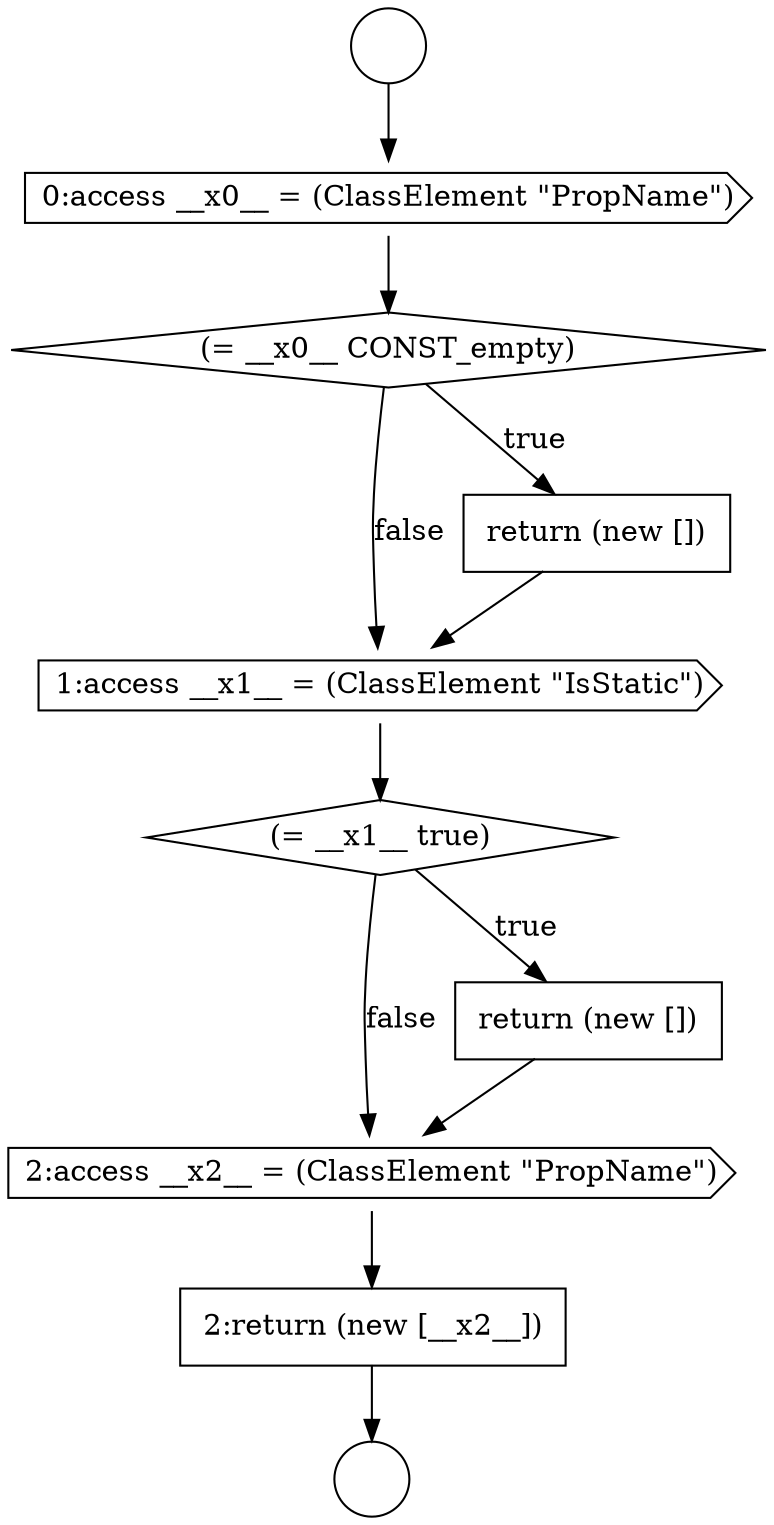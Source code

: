 digraph {
  node9251 [shape=cds, label=<<font color="black">2:access __x2__ = (ClassElement &quot;PropName&quot;)</font>> color="black" fillcolor="white" style=filled]
  node9246 [shape=diamond, label=<<font color="black">(= __x0__ CONST_empty)</font>> color="black" fillcolor="white" style=filled]
  node9252 [shape=none, margin=0, label=<<font color="black">
    <table border="0" cellborder="1" cellspacing="0" cellpadding="10">
      <tr><td align="left">2:return (new [__x2__])</td></tr>
    </table>
  </font>> color="black" fillcolor="white" style=filled]
  node9248 [shape=cds, label=<<font color="black">1:access __x1__ = (ClassElement &quot;IsStatic&quot;)</font>> color="black" fillcolor="white" style=filled]
  node9243 [shape=circle label=" " color="black" fillcolor="white" style=filled]
  node9249 [shape=diamond, label=<<font color="black">(= __x1__ true)</font>> color="black" fillcolor="white" style=filled]
  node9247 [shape=none, margin=0, label=<<font color="black">
    <table border="0" cellborder="1" cellspacing="0" cellpadding="10">
      <tr><td align="left">return (new [])</td></tr>
    </table>
  </font>> color="black" fillcolor="white" style=filled]
  node9250 [shape=none, margin=0, label=<<font color="black">
    <table border="0" cellborder="1" cellspacing="0" cellpadding="10">
      <tr><td align="left">return (new [])</td></tr>
    </table>
  </font>> color="black" fillcolor="white" style=filled]
  node9245 [shape=cds, label=<<font color="black">0:access __x0__ = (ClassElement &quot;PropName&quot;)</font>> color="black" fillcolor="white" style=filled]
  node9244 [shape=circle label=" " color="black" fillcolor="white" style=filled]
  node9243 -> node9245 [ color="black"]
  node9245 -> node9246 [ color="black"]
  node9251 -> node9252 [ color="black"]
  node9252 -> node9244 [ color="black"]
  node9250 -> node9251 [ color="black"]
  node9249 -> node9250 [label=<<font color="black">true</font>> color="black"]
  node9249 -> node9251 [label=<<font color="black">false</font>> color="black"]
  node9248 -> node9249 [ color="black"]
  node9246 -> node9247 [label=<<font color="black">true</font>> color="black"]
  node9246 -> node9248 [label=<<font color="black">false</font>> color="black"]
  node9247 -> node9248 [ color="black"]
}
